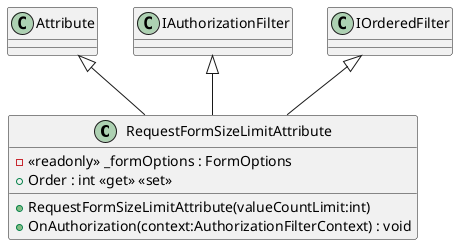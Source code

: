 @startuml
class RequestFormSizeLimitAttribute {
    - <<readonly>> _formOptions : FormOptions
    + RequestFormSizeLimitAttribute(valueCountLimit:int)
    + Order : int <<get>> <<set>>
    + OnAuthorization(context:AuthorizationFilterContext) : void
}
Attribute <|-- RequestFormSizeLimitAttribute
IAuthorizationFilter <|-- RequestFormSizeLimitAttribute
IOrderedFilter <|-- RequestFormSizeLimitAttribute
@enduml
